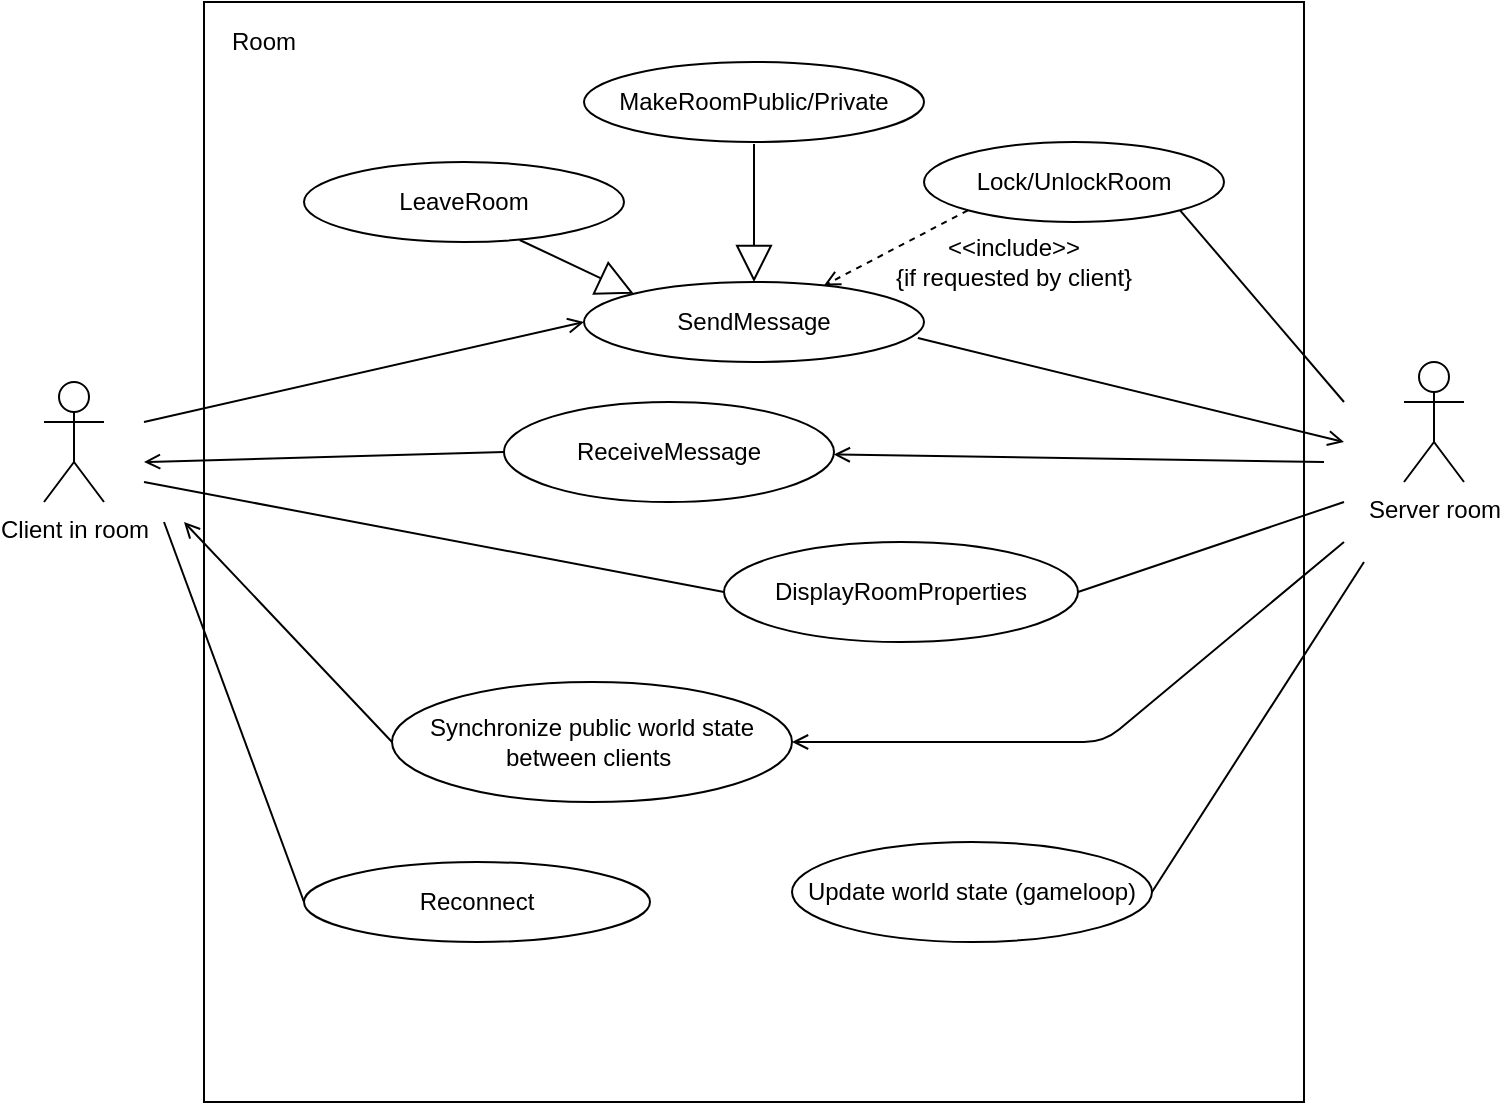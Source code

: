 <mxfile version="12.9.9" type="device"><diagram id="xsp1GrZ0aqRh_wj1siKd" name="Page-1"><mxGraphModel dx="868" dy="511" grid="1" gridSize="10" guides="1" tooltips="1" connect="1" arrows="1" fold="1" page="1" pageScale="1" pageWidth="827" pageHeight="1169" math="0" shadow="0"><root><mxCell id="0"/><mxCell id="1" parent="0"/><mxCell id="4SDq0fsbx-xUGi3U4Kvx-1" value="" style="rounded=0;whiteSpace=wrap;html=1;fillColor=none;" parent="1" vertex="1"><mxGeometry x="120" y="70" width="550" height="550" as="geometry"/></mxCell><mxCell id="4SDq0fsbx-xUGi3U4Kvx-2" value="Client in room" style="shape=umlActor;verticalLabelPosition=bottom;labelBackgroundColor=#ffffff;verticalAlign=top;html=1;outlineConnect=0;fillColor=none;" parent="1" vertex="1"><mxGeometry x="40" y="260" width="30" height="60" as="geometry"/></mxCell><mxCell id="4SDq0fsbx-xUGi3U4Kvx-5" value="Server room" style="shape=umlActor;verticalLabelPosition=bottom;labelBackgroundColor=#ffffff;verticalAlign=top;html=1;outlineConnect=0;fillColor=none;" parent="1" vertex="1"><mxGeometry x="720" y="250" width="30" height="60" as="geometry"/></mxCell><mxCell id="4SDq0fsbx-xUGi3U4Kvx-6" value="Room" style="text;html=1;strokeColor=none;fillColor=none;align=center;verticalAlign=middle;whiteSpace=wrap;rounded=0;" parent="1" vertex="1"><mxGeometry x="130" y="80" width="40" height="20" as="geometry"/></mxCell><mxCell id="hE2w93yor22K9pjkbytN-5" value="LeaveRoom" style="ellipse;whiteSpace=wrap;html=1;" vertex="1" parent="1"><mxGeometry x="170" y="150" width="160" height="40" as="geometry"/></mxCell><mxCell id="hE2w93yor22K9pjkbytN-6" value="SendMessage" style="ellipse;whiteSpace=wrap;html=1;" vertex="1" parent="1"><mxGeometry x="310" y="210" width="170" height="40" as="geometry"/></mxCell><mxCell id="hE2w93yor22K9pjkbytN-7" value="ReceiveMessage" style="ellipse;whiteSpace=wrap;html=1;" vertex="1" parent="1"><mxGeometry x="270" y="270" width="165" height="50" as="geometry"/></mxCell><mxCell id="hE2w93yor22K9pjkbytN-8" value="DisplayRoomProperties" style="ellipse;whiteSpace=wrap;html=1;" vertex="1" parent="1"><mxGeometry x="380" y="340" width="177" height="50" as="geometry"/></mxCell><mxCell id="hE2w93yor22K9pjkbytN-9" value="Reconnect" style="ellipse;whiteSpace=wrap;html=1;" vertex="1" parent="1"><mxGeometry x="170" y="500" width="173" height="40" as="geometry"/></mxCell><mxCell id="hE2w93yor22K9pjkbytN-11" value="" style="endArrow=open;html=1;entryX=0;entryY=0.5;entryDx=0;entryDy=0;endFill=0;" edge="1" parent="1" target="hE2w93yor22K9pjkbytN-6"><mxGeometry width="50" height="50" relative="1" as="geometry"><mxPoint x="90" y="280" as="sourcePoint"/><mxPoint x="250" y="370" as="targetPoint"/></mxGeometry></mxCell><mxCell id="hE2w93yor22K9pjkbytN-14" value="" style="endArrow=open;html=1;exitX=0.982;exitY=0.7;exitDx=0;exitDy=0;endFill=0;exitPerimeter=0;" edge="1" parent="1" source="hE2w93yor22K9pjkbytN-6"><mxGeometry width="50" height="50" relative="1" as="geometry"><mxPoint x="490" y="350" as="sourcePoint"/><mxPoint x="690" y="290" as="targetPoint"/></mxGeometry></mxCell><mxCell id="hE2w93yor22K9pjkbytN-15" value="" style="endArrow=open;html=1;endFill=0;" edge="1" parent="1" target="hE2w93yor22K9pjkbytN-7"><mxGeometry width="50" height="50" relative="1" as="geometry"><mxPoint x="680" y="300" as="sourcePoint"/><mxPoint x="530" y="300" as="targetPoint"/></mxGeometry></mxCell><mxCell id="hE2w93yor22K9pjkbytN-16" value="" style="endArrow=open;html=1;exitX=0;exitY=0.5;exitDx=0;exitDy=0;endFill=0;" edge="1" parent="1" source="hE2w93yor22K9pjkbytN-7"><mxGeometry width="50" height="50" relative="1" as="geometry"><mxPoint x="200" y="390" as="sourcePoint"/><mxPoint x="90" y="300" as="targetPoint"/></mxGeometry></mxCell><mxCell id="hE2w93yor22K9pjkbytN-18" value="" style="endArrow=none;html=1;entryX=0;entryY=0.5;entryDx=0;entryDy=0;" edge="1" parent="1" target="hE2w93yor22K9pjkbytN-8"><mxGeometry width="50" height="50" relative="1" as="geometry"><mxPoint x="90" y="310" as="sourcePoint"/><mxPoint x="210" y="380" as="targetPoint"/></mxGeometry></mxCell><mxCell id="hE2w93yor22K9pjkbytN-19" value="" style="endArrow=none;html=1;exitX=1;exitY=0.5;exitDx=0;exitDy=0;" edge="1" parent="1" source="hE2w93yor22K9pjkbytN-8"><mxGeometry width="50" height="50" relative="1" as="geometry"><mxPoint x="530" y="400" as="sourcePoint"/><mxPoint x="690" y="320" as="targetPoint"/></mxGeometry></mxCell><mxCell id="hE2w93yor22K9pjkbytN-20" value="" style="endArrow=none;html=1;entryX=0;entryY=0.5;entryDx=0;entryDy=0;" edge="1" parent="1" target="hE2w93yor22K9pjkbytN-9"><mxGeometry width="50" height="50" relative="1" as="geometry"><mxPoint x="100" y="330" as="sourcePoint"/><mxPoint x="210" y="410" as="targetPoint"/></mxGeometry></mxCell><mxCell id="hE2w93yor22K9pjkbytN-22" value="Synchronize public world state between clients&amp;nbsp;" style="ellipse;whiteSpace=wrap;html=1;" vertex="1" parent="1"><mxGeometry x="214" y="410" width="200" height="60" as="geometry"/></mxCell><mxCell id="hE2w93yor22K9pjkbytN-23" value="" style="endArrow=open;html=1;endFill=0;" edge="1" parent="1" target="hE2w93yor22K9pjkbytN-22"><mxGeometry width="50" height="50" relative="1" as="geometry"><mxPoint x="690" y="340" as="sourcePoint"/><mxPoint x="730" y="390" as="targetPoint"/><Array as="points"><mxPoint x="570" y="440"/></Array></mxGeometry></mxCell><mxCell id="hE2w93yor22K9pjkbytN-24" value="" style="endArrow=open;html=1;exitX=0;exitY=0.5;exitDx=0;exitDy=0;endFill=0;" edge="1" parent="1" source="hE2w93yor22K9pjkbytN-22"><mxGeometry width="50" height="50" relative="1" as="geometry"><mxPoint x="40" y="510" as="sourcePoint"/><mxPoint x="110" y="330" as="targetPoint"/></mxGeometry></mxCell><mxCell id="hE2w93yor22K9pjkbytN-25" value="Update world state (gameloop)" style="ellipse;whiteSpace=wrap;html=1;" vertex="1" parent="1"><mxGeometry x="414" y="490" width="180" height="50" as="geometry"/></mxCell><mxCell id="hE2w93yor22K9pjkbytN-26" value="" style="endArrow=none;html=1;exitX=1;exitY=0.5;exitDx=0;exitDy=0;" edge="1" parent="1" source="hE2w93yor22K9pjkbytN-25"><mxGeometry width="50" height="50" relative="1" as="geometry"><mxPoint x="730" y="450" as="sourcePoint"/><mxPoint x="700" y="350" as="targetPoint"/></mxGeometry></mxCell><mxCell id="hE2w93yor22K9pjkbytN-27" value="MakeRoomPublic/Private" style="ellipse;whiteSpace=wrap;html=1;" vertex="1" parent="1"><mxGeometry x="310" y="100" width="170" height="40" as="geometry"/></mxCell><mxCell id="hE2w93yor22K9pjkbytN-28" value="Lock/UnlockRoom" style="ellipse;whiteSpace=wrap;html=1;" vertex="1" parent="1"><mxGeometry x="480" y="140" width="150" height="40" as="geometry"/></mxCell><mxCell id="hE2w93yor22K9pjkbytN-31" value="" style="endArrow=block;endSize=16;endFill=0;html=1;" edge="1" parent="1" target="hE2w93yor22K9pjkbytN-6"><mxGeometry width="160" relative="1" as="geometry"><mxPoint x="395" y="141" as="sourcePoint"/><mxPoint x="300" y="210" as="targetPoint"/></mxGeometry></mxCell><mxCell id="hE2w93yor22K9pjkbytN-32" value="" style="endArrow=none;html=1;entryX=1;entryY=1;entryDx=0;entryDy=0;" edge="1" parent="1" target="hE2w93yor22K9pjkbytN-28"><mxGeometry width="50" height="50" relative="1" as="geometry"><mxPoint x="690" y="270" as="sourcePoint"/><mxPoint x="210" y="180" as="targetPoint"/></mxGeometry></mxCell><mxCell id="hE2w93yor22K9pjkbytN-33" value="" style="endArrow=open;html=1;exitX=0;exitY=1;exitDx=0;exitDy=0;dashed=1;endFill=0;" edge="1" parent="1" source="hE2w93yor22K9pjkbytN-28" target="hE2w93yor22K9pjkbytN-6"><mxGeometry width="50" height="50" relative="1" as="geometry"><mxPoint x="230" y="250" as="sourcePoint"/><mxPoint x="280" y="200" as="targetPoint"/></mxGeometry></mxCell><mxCell id="hE2w93yor22K9pjkbytN-34" value="&amp;lt;&amp;lt;include&amp;gt;&amp;gt;&lt;br&gt;{if requested by client}" style="text;html=1;strokeColor=none;fillColor=none;align=center;verticalAlign=middle;whiteSpace=wrap;rounded=0;" vertex="1" parent="1"><mxGeometry x="460" y="190" width="130" height="20" as="geometry"/></mxCell><mxCell id="hE2w93yor22K9pjkbytN-35" value="" style="endArrow=block;endSize=16;endFill=0;html=1;exitX=0.674;exitY=0.975;exitDx=0;exitDy=0;exitPerimeter=0;entryX=0;entryY=0;entryDx=0;entryDy=0;" edge="1" parent="1" source="hE2w93yor22K9pjkbytN-5" target="hE2w93yor22K9pjkbytN-6"><mxGeometry width="160" relative="1" as="geometry"><mxPoint x="210" y="170" as="sourcePoint"/><mxPoint x="370" y="170" as="targetPoint"/></mxGeometry></mxCell></root></mxGraphModel></diagram></mxfile>